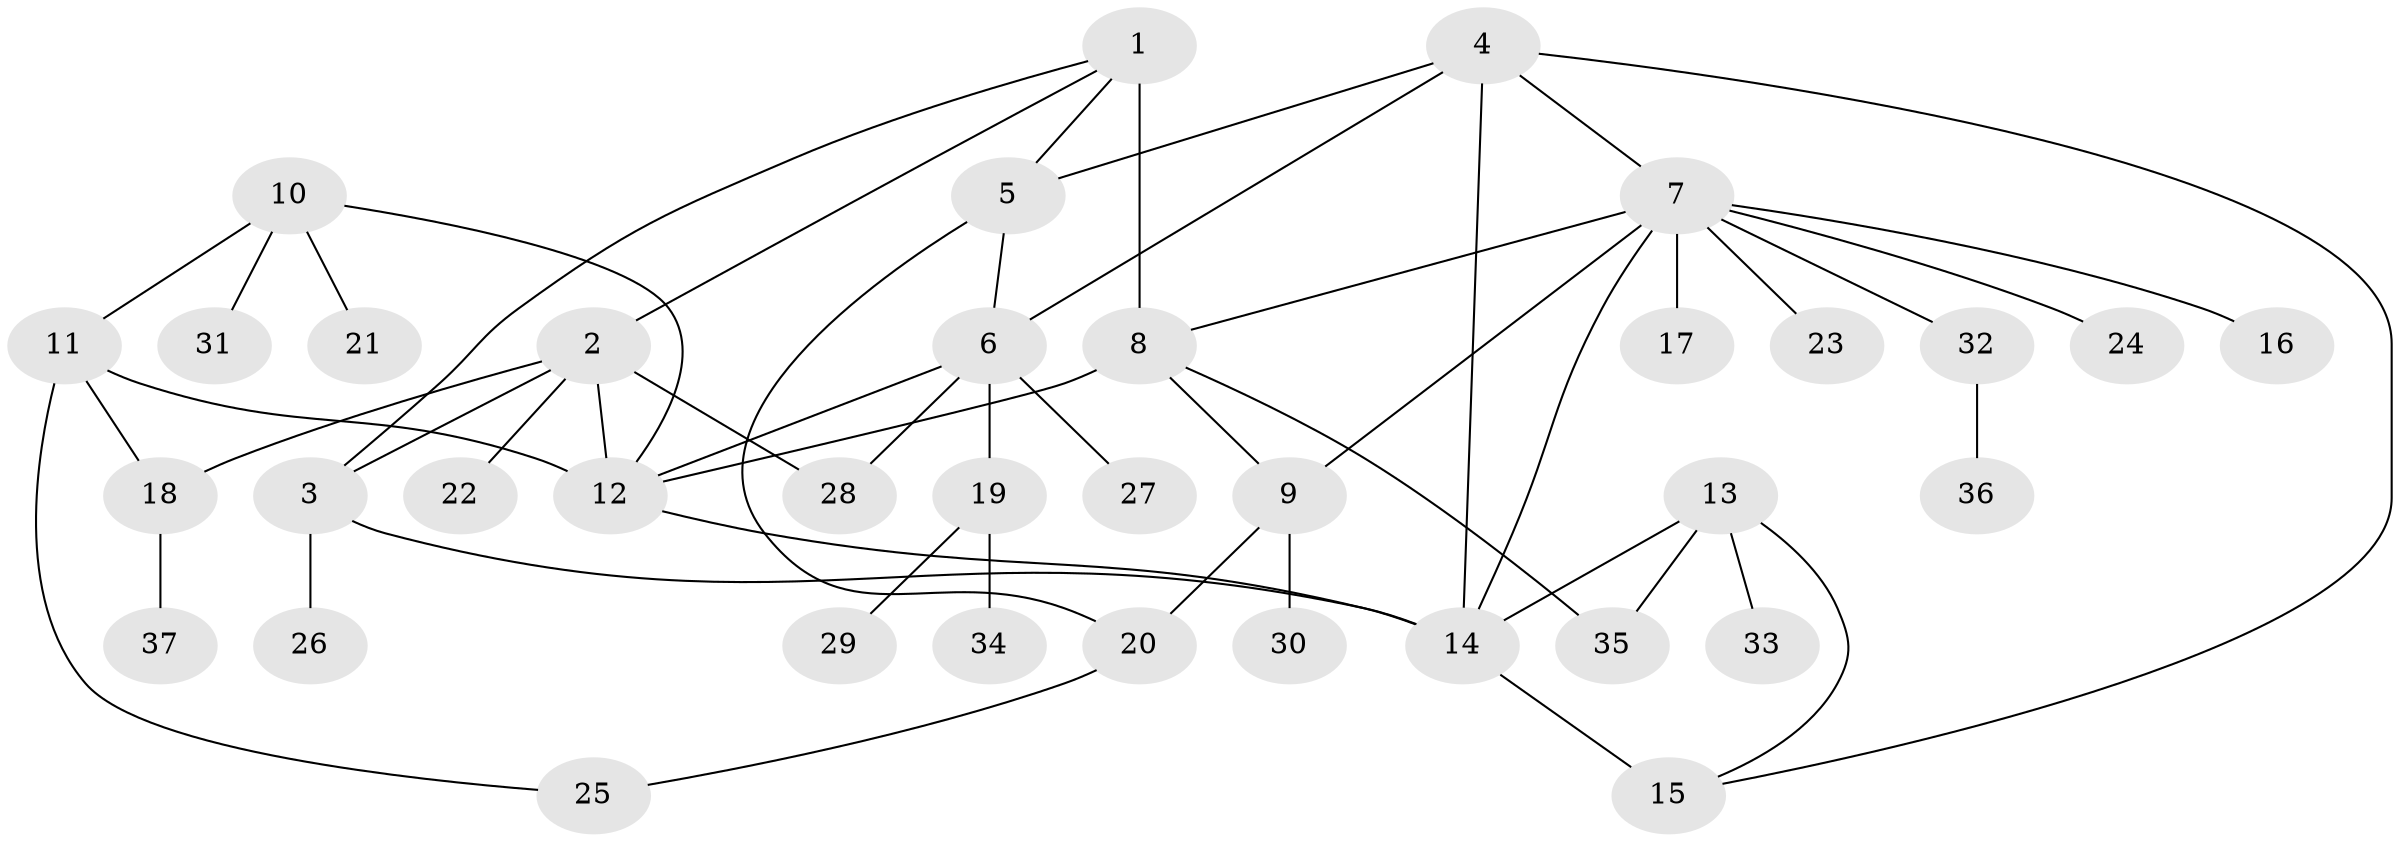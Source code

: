 // original degree distribution, {9: 0.0410958904109589, 8: 0.0136986301369863, 6: 0.0273972602739726, 5: 0.0958904109589041, 10: 0.0136986301369863, 4: 0.0273972602739726, 1: 0.5205479452054794, 2: 0.2054794520547945, 3: 0.0547945205479452}
// Generated by graph-tools (version 1.1) at 2025/37/03/09/25 02:37:38]
// undirected, 37 vertices, 53 edges
graph export_dot {
graph [start="1"]
  node [color=gray90,style=filled];
  1;
  2;
  3;
  4;
  5;
  6;
  7;
  8;
  9;
  10;
  11;
  12;
  13;
  14;
  15;
  16;
  17;
  18;
  19;
  20;
  21;
  22;
  23;
  24;
  25;
  26;
  27;
  28;
  29;
  30;
  31;
  32;
  33;
  34;
  35;
  36;
  37;
  1 -- 2 [weight=1.0];
  1 -- 3 [weight=1.0];
  1 -- 5 [weight=1.0];
  1 -- 8 [weight=5.0];
  2 -- 3 [weight=1.0];
  2 -- 12 [weight=1.0];
  2 -- 18 [weight=1.0];
  2 -- 22 [weight=1.0];
  2 -- 28 [weight=2.0];
  3 -- 14 [weight=1.0];
  3 -- 26 [weight=2.0];
  4 -- 5 [weight=1.0];
  4 -- 6 [weight=1.0];
  4 -- 7 [weight=1.0];
  4 -- 14 [weight=1.0];
  4 -- 15 [weight=1.0];
  5 -- 6 [weight=1.0];
  5 -- 20 [weight=1.0];
  6 -- 12 [weight=1.0];
  6 -- 19 [weight=2.0];
  6 -- 27 [weight=1.0];
  6 -- 28 [weight=2.0];
  7 -- 8 [weight=1.0];
  7 -- 9 [weight=1.0];
  7 -- 14 [weight=1.0];
  7 -- 16 [weight=1.0];
  7 -- 17 [weight=1.0];
  7 -- 23 [weight=1.0];
  7 -- 24 [weight=1.0];
  7 -- 32 [weight=1.0];
  8 -- 9 [weight=1.0];
  8 -- 12 [weight=1.0];
  8 -- 35 [weight=1.0];
  9 -- 20 [weight=1.0];
  9 -- 30 [weight=1.0];
  10 -- 11 [weight=1.0];
  10 -- 12 [weight=1.0];
  10 -- 21 [weight=1.0];
  10 -- 31 [weight=1.0];
  11 -- 12 [weight=3.0];
  11 -- 18 [weight=1.0];
  11 -- 25 [weight=1.0];
  12 -- 14 [weight=1.0];
  13 -- 14 [weight=1.0];
  13 -- 15 [weight=1.0];
  13 -- 33 [weight=1.0];
  13 -- 35 [weight=1.0];
  14 -- 15 [weight=2.0];
  18 -- 37 [weight=1.0];
  19 -- 29 [weight=1.0];
  19 -- 34 [weight=1.0];
  20 -- 25 [weight=1.0];
  32 -- 36 [weight=1.0];
}
